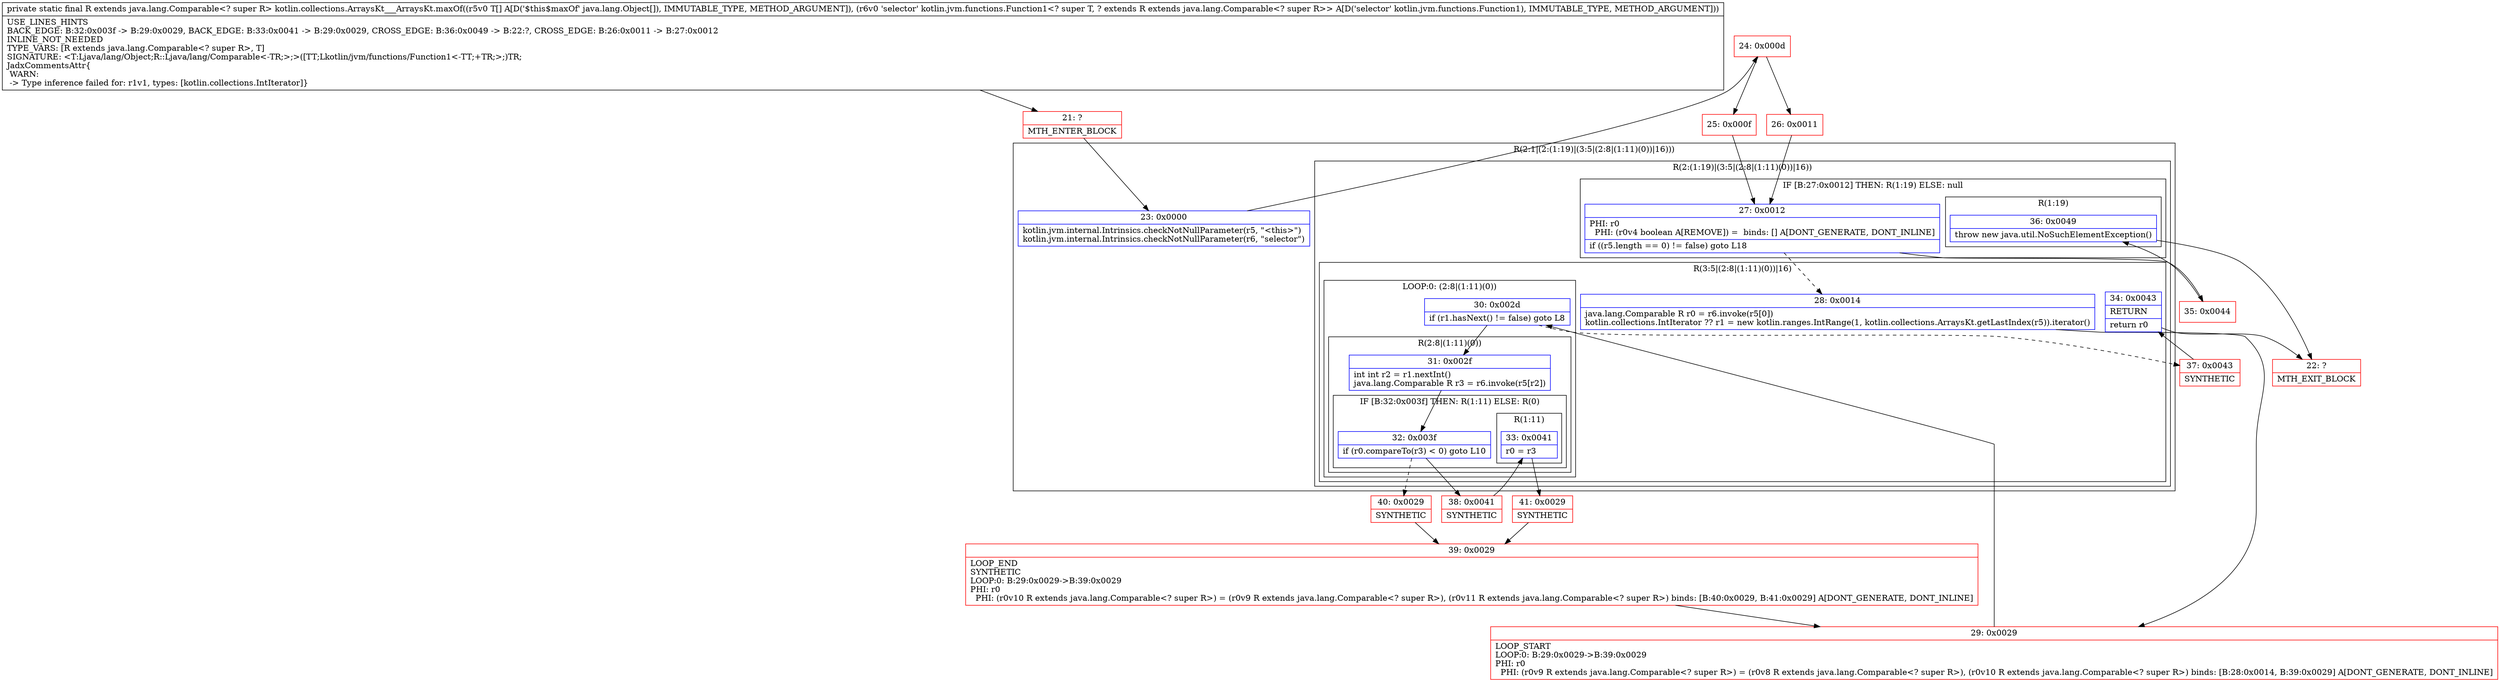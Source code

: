 digraph "CFG forkotlin.collections.ArraysKt___ArraysKt.maxOf([Ljava\/lang\/Object;Lkotlin\/jvm\/functions\/Function1;)Ljava\/lang\/Comparable;" {
subgraph cluster_Region_2064083744 {
label = "R(2:1|(2:(1:19)|(3:5|(2:8|(1:11)(0))|16)))";
node [shape=record,color=blue];
Node_23 [shape=record,label="{23\:\ 0x0000|kotlin.jvm.internal.Intrinsics.checkNotNullParameter(r5, \"\<this\>\")\lkotlin.jvm.internal.Intrinsics.checkNotNullParameter(r6, \"selector\")\l}"];
subgraph cluster_Region_367174590 {
label = "R(2:(1:19)|(3:5|(2:8|(1:11)(0))|16))";
node [shape=record,color=blue];
subgraph cluster_IfRegion_597184590 {
label = "IF [B:27:0x0012] THEN: R(1:19) ELSE: null";
node [shape=record,color=blue];
Node_27 [shape=record,label="{27\:\ 0x0012|PHI: r0 \l  PHI: (r0v4 boolean A[REMOVE]) =  binds: [] A[DONT_GENERATE, DONT_INLINE]\l|if ((r5.length == 0) != false) goto L18\l}"];
subgraph cluster_Region_1625760182 {
label = "R(1:19)";
node [shape=record,color=blue];
Node_36 [shape=record,label="{36\:\ 0x0049|throw new java.util.NoSuchElementException()\l}"];
}
}
subgraph cluster_Region_758262164 {
label = "R(3:5|(2:8|(1:11)(0))|16)";
node [shape=record,color=blue];
Node_28 [shape=record,label="{28\:\ 0x0014|java.lang.Comparable R r0 = r6.invoke(r5[0])\lkotlin.collections.IntIterator ?? r1 = new kotlin.ranges.IntRange(1, kotlin.collections.ArraysKt.getLastIndex(r5)).iterator()\l}"];
subgraph cluster_LoopRegion_1345436265 {
label = "LOOP:0: (2:8|(1:11)(0))";
node [shape=record,color=blue];
Node_30 [shape=record,label="{30\:\ 0x002d|if (r1.hasNext() != false) goto L8\l}"];
subgraph cluster_Region_1827882866 {
label = "R(2:8|(1:11)(0))";
node [shape=record,color=blue];
Node_31 [shape=record,label="{31\:\ 0x002f|int int r2 = r1.nextInt()\ljava.lang.Comparable R r3 = r6.invoke(r5[r2])\l}"];
subgraph cluster_IfRegion_1028935077 {
label = "IF [B:32:0x003f] THEN: R(1:11) ELSE: R(0)";
node [shape=record,color=blue];
Node_32 [shape=record,label="{32\:\ 0x003f|if (r0.compareTo(r3) \< 0) goto L10\l}"];
subgraph cluster_Region_1906172572 {
label = "R(1:11)";
node [shape=record,color=blue];
Node_33 [shape=record,label="{33\:\ 0x0041|r0 = r3\l}"];
}
subgraph cluster_Region_544807137 {
label = "R(0)";
node [shape=record,color=blue];
}
}
}
}
Node_34 [shape=record,label="{34\:\ 0x0043|RETURN\l|return r0\l}"];
}
}
}
Node_21 [shape=record,color=red,label="{21\:\ ?|MTH_ENTER_BLOCK\l}"];
Node_24 [shape=record,color=red,label="{24\:\ 0x000d}"];
Node_25 [shape=record,color=red,label="{25\:\ 0x000f}"];
Node_29 [shape=record,color=red,label="{29\:\ 0x0029|LOOP_START\lLOOP:0: B:29:0x0029\-\>B:39:0x0029\lPHI: r0 \l  PHI: (r0v9 R extends java.lang.Comparable\<? super R\>) = (r0v8 R extends java.lang.Comparable\<? super R\>), (r0v10 R extends java.lang.Comparable\<? super R\>) binds: [B:28:0x0014, B:39:0x0029] A[DONT_GENERATE, DONT_INLINE]\l}"];
Node_38 [shape=record,color=red,label="{38\:\ 0x0041|SYNTHETIC\l}"];
Node_41 [shape=record,color=red,label="{41\:\ 0x0029|SYNTHETIC\l}"];
Node_39 [shape=record,color=red,label="{39\:\ 0x0029|LOOP_END\lSYNTHETIC\lLOOP:0: B:29:0x0029\-\>B:39:0x0029\lPHI: r0 \l  PHI: (r0v10 R extends java.lang.Comparable\<? super R\>) = (r0v9 R extends java.lang.Comparable\<? super R\>), (r0v11 R extends java.lang.Comparable\<? super R\>) binds: [B:40:0x0029, B:41:0x0029] A[DONT_GENERATE, DONT_INLINE]\l}"];
Node_40 [shape=record,color=red,label="{40\:\ 0x0029|SYNTHETIC\l}"];
Node_37 [shape=record,color=red,label="{37\:\ 0x0043|SYNTHETIC\l}"];
Node_22 [shape=record,color=red,label="{22\:\ ?|MTH_EXIT_BLOCK\l}"];
Node_35 [shape=record,color=red,label="{35\:\ 0x0044}"];
Node_26 [shape=record,color=red,label="{26\:\ 0x0011}"];
MethodNode[shape=record,label="{private static final R extends java.lang.Comparable\<? super R\> kotlin.collections.ArraysKt___ArraysKt.maxOf((r5v0 T[] A[D('$this$maxOf' java.lang.Object[]), IMMUTABLE_TYPE, METHOD_ARGUMENT]), (r6v0 'selector' kotlin.jvm.functions.Function1\<? super T, ? extends R extends java.lang.Comparable\<? super R\>\> A[D('selector' kotlin.jvm.functions.Function1), IMMUTABLE_TYPE, METHOD_ARGUMENT]))  | USE_LINES_HINTS\lBACK_EDGE: B:32:0x003f \-\> B:29:0x0029, BACK_EDGE: B:33:0x0041 \-\> B:29:0x0029, CROSS_EDGE: B:36:0x0049 \-\> B:22:?, CROSS_EDGE: B:26:0x0011 \-\> B:27:0x0012\lINLINE_NOT_NEEDED\lTYPE_VARS: [R extends java.lang.Comparable\<? super R\>, T]\lSIGNATURE: \<T:Ljava\/lang\/Object;R::Ljava\/lang\/Comparable\<\-TR;\>;\>([TT;Lkotlin\/jvm\/functions\/Function1\<\-TT;+TR;\>;)TR;\lJadxCommentsAttr\{\l WARN: \l \-\> Type inference failed for: r1v1, types: [kotlin.collections.IntIterator]\}\l}"];
MethodNode -> Node_21;Node_23 -> Node_24;
Node_27 -> Node_28[style=dashed];
Node_27 -> Node_35;
Node_36 -> Node_22;
Node_28 -> Node_29;
Node_30 -> Node_31;
Node_30 -> Node_37[style=dashed];
Node_31 -> Node_32;
Node_32 -> Node_38;
Node_32 -> Node_40[style=dashed];
Node_33 -> Node_41;
Node_34 -> Node_22;
Node_21 -> Node_23;
Node_24 -> Node_25;
Node_24 -> Node_26;
Node_25 -> Node_27;
Node_29 -> Node_30;
Node_38 -> Node_33;
Node_41 -> Node_39;
Node_39 -> Node_29;
Node_40 -> Node_39;
Node_37 -> Node_34;
Node_35 -> Node_36;
Node_26 -> Node_27;
}

